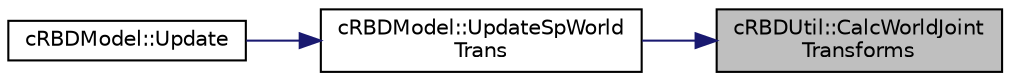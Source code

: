 digraph "cRBDUtil::CalcWorldJointTransforms"
{
 // LATEX_PDF_SIZE
  edge [fontname="Helvetica",fontsize="10",labelfontname="Helvetica",labelfontsize="10"];
  node [fontname="Helvetica",fontsize="10",shape=record];
  rankdir="RL";
  Node1 [label="cRBDUtil::CalcWorldJoint\lTransforms",height=0.2,width=0.4,color="black", fillcolor="grey75", style="filled", fontcolor="black",tooltip=" "];
  Node1 -> Node2 [dir="back",color="midnightblue",fontsize="10",style="solid",fontname="Helvetica"];
  Node2 [label="cRBDModel::UpdateSpWorld\lTrans",height=0.2,width=0.4,color="black", fillcolor="white", style="filled",URL="$classc_r_b_d_model.html#aff4e5d2e14530efc529b371b7d765293",tooltip=" "];
  Node2 -> Node3 [dir="back",color="midnightblue",fontsize="10",style="solid",fontname="Helvetica"];
  Node3 [label="cRBDModel::Update",height=0.2,width=0.4,color="black", fillcolor="white", style="filled",URL="$classc_r_b_d_model.html#af4791a1c8722f4d66c8c54aee0cf0b78",tooltip=" "];
}
